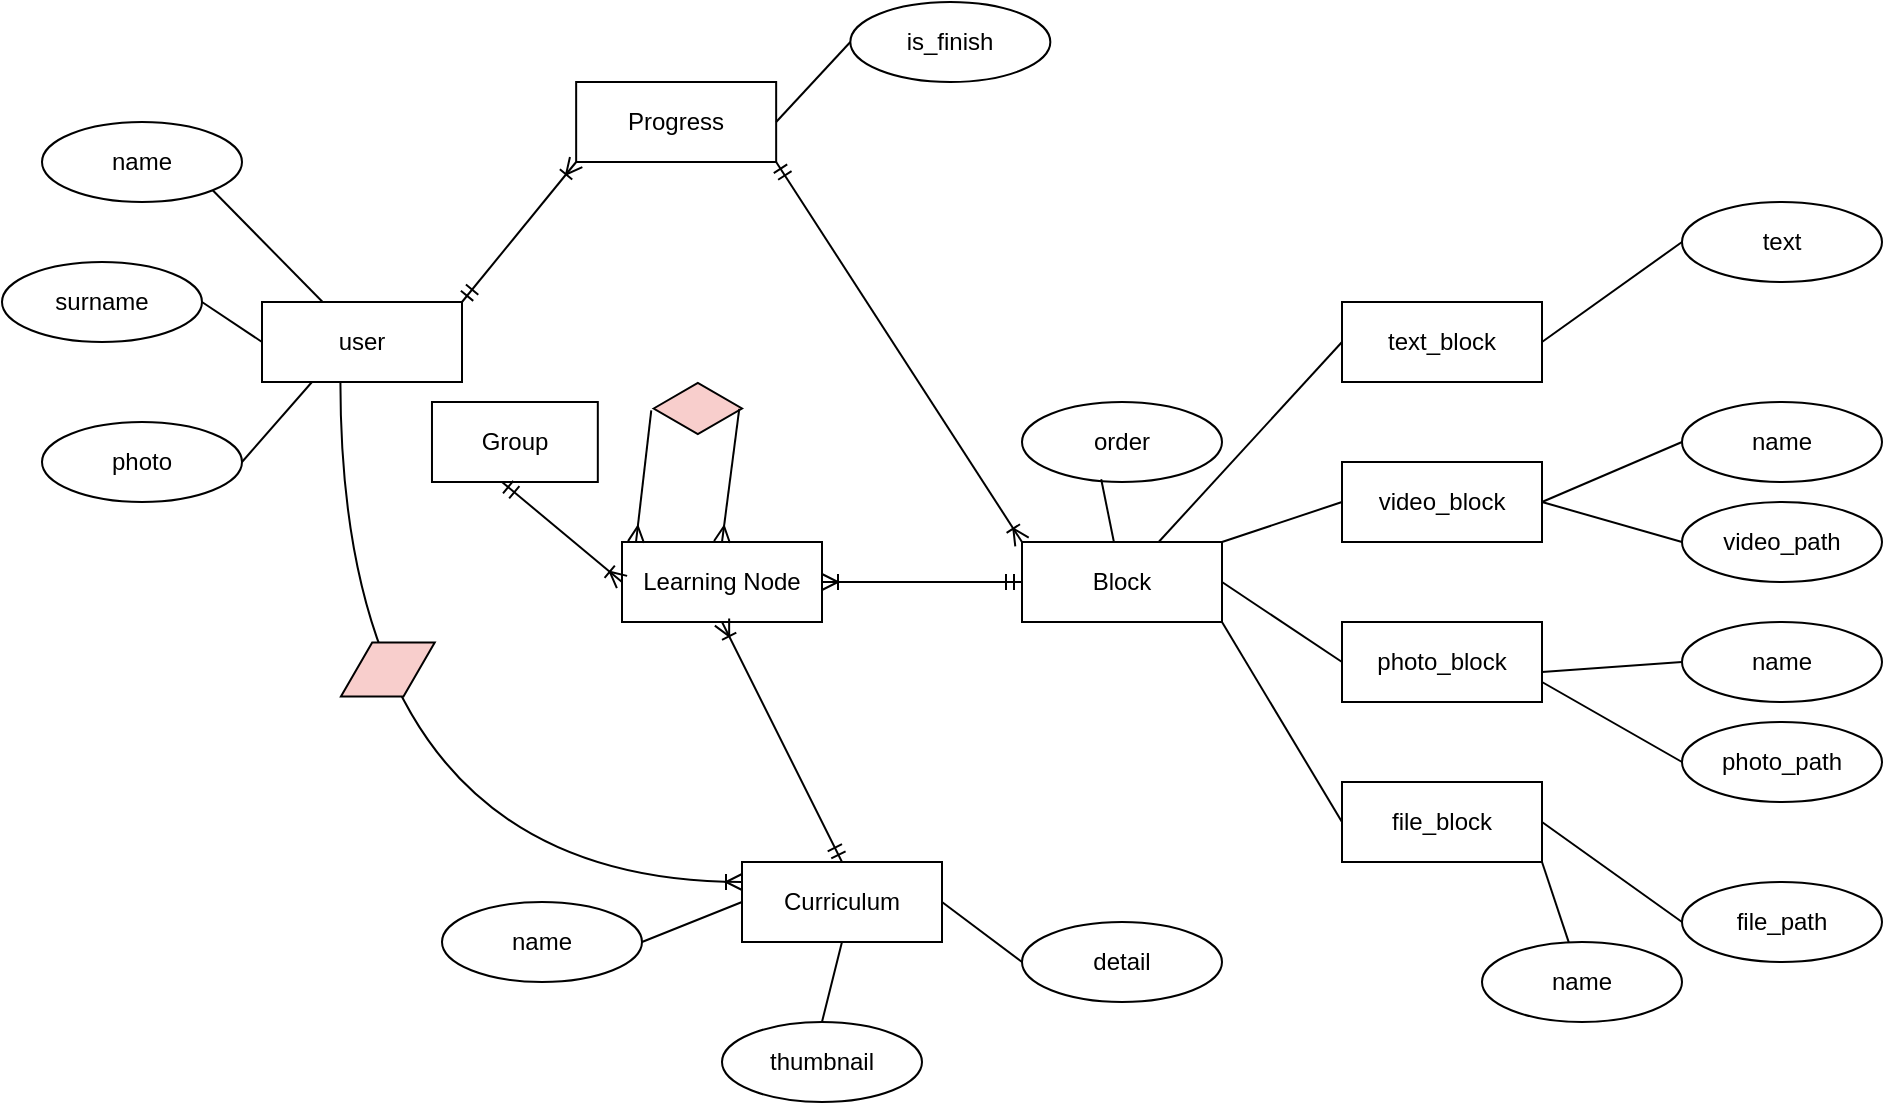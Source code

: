 <mxfile version="15.2.5" type="github">
  <diagram name="Page-1" id="e56a1550-8fbb-45ad-956c-1786394a9013">
    <mxGraphModel dx="646" dy="569" grid="1" gridSize="10" guides="1" tooltips="1" connect="1" arrows="1" fold="1" page="1" pageScale="1" pageWidth="1100" pageHeight="850" background="none" math="0" shadow="0">
      <root>
        <mxCell id="0" />
        <mxCell id="1" parent="0" />
        <mxCell id="tEyL39xnVop5X8BuvbSK-2" value="Block" style="whiteSpace=wrap;html=1;align=center;" parent="1" vertex="1">
          <mxGeometry x="550" y="380" width="100" height="40" as="geometry" />
        </mxCell>
        <mxCell id="tEyL39xnVop5X8BuvbSK-3" value="Learning Node" style="whiteSpace=wrap;html=1;align=center;" parent="1" vertex="1">
          <mxGeometry x="350" y="380" width="100" height="40" as="geometry" />
        </mxCell>
        <mxCell id="tEyL39xnVop5X8BuvbSK-4" value="user" style="whiteSpace=wrap;html=1;align=center;" parent="1" vertex="1">
          <mxGeometry x="170" y="260" width="100" height="40" as="geometry" />
        </mxCell>
        <mxCell id="tEyL39xnVop5X8BuvbSK-5" value="Progress" style="whiteSpace=wrap;html=1;align=center;" parent="1" vertex="1">
          <mxGeometry x="327.08" y="150" width="100" height="40" as="geometry" />
        </mxCell>
        <mxCell id="tEyL39xnVop5X8BuvbSK-7" value="Curriculum" style="whiteSpace=wrap;html=1;align=center;" parent="1" vertex="1">
          <mxGeometry x="410" y="540" width="100" height="40" as="geometry" />
        </mxCell>
        <mxCell id="tEyL39xnVop5X8BuvbSK-8" value="text_block" style="whiteSpace=wrap;html=1;align=center;" parent="1" vertex="1">
          <mxGeometry x="710" y="260" width="100" height="40" as="geometry" />
        </mxCell>
        <mxCell id="tEyL39xnVop5X8BuvbSK-9" value="video_block" style="whiteSpace=wrap;html=1;align=center;" parent="1" vertex="1">
          <mxGeometry x="710" y="340" width="100" height="40" as="geometry" />
        </mxCell>
        <mxCell id="tEyL39xnVop5X8BuvbSK-10" value="photo_block" style="whiteSpace=wrap;html=1;align=center;" parent="1" vertex="1">
          <mxGeometry x="710" y="420" width="100" height="40" as="geometry" />
        </mxCell>
        <mxCell id="tEyL39xnVop5X8BuvbSK-11" value="file_block" style="whiteSpace=wrap;html=1;align=center;" parent="1" vertex="1">
          <mxGeometry x="710" y="500" width="100" height="40" as="geometry" />
        </mxCell>
        <mxCell id="tEyL39xnVop5X8BuvbSK-15" value="text" style="ellipse;whiteSpace=wrap;html=1;align=center;" parent="1" vertex="1">
          <mxGeometry x="880" y="210" width="100" height="40" as="geometry" />
        </mxCell>
        <mxCell id="tEyL39xnVop5X8BuvbSK-16" value="name" style="ellipse;whiteSpace=wrap;html=1;align=center;" parent="1" vertex="1">
          <mxGeometry x="880" y="310" width="100" height="40" as="geometry" />
        </mxCell>
        <mxCell id="tEyL39xnVop5X8BuvbSK-17" value="video_path" style="ellipse;whiteSpace=wrap;html=1;align=center;" parent="1" vertex="1">
          <mxGeometry x="880" y="360" width="100" height="40" as="geometry" />
        </mxCell>
        <mxCell id="tEyL39xnVop5X8BuvbSK-18" value="name" style="ellipse;whiteSpace=wrap;html=1;align=center;" parent="1" vertex="1">
          <mxGeometry x="880" y="420" width="100" height="40" as="geometry" />
        </mxCell>
        <mxCell id="tEyL39xnVop5X8BuvbSK-19" value="photo_path" style="ellipse;whiteSpace=wrap;html=1;align=center;" parent="1" vertex="1">
          <mxGeometry x="880" y="470" width="100" height="40" as="geometry" />
        </mxCell>
        <mxCell id="tEyL39xnVop5X8BuvbSK-20" value="file_path" style="ellipse;whiteSpace=wrap;html=1;align=center;" parent="1" vertex="1">
          <mxGeometry x="880" y="550" width="100" height="40" as="geometry" />
        </mxCell>
        <mxCell id="tEyL39xnVop5X8BuvbSK-21" value="name" style="ellipse;whiteSpace=wrap;html=1;align=center;" parent="1" vertex="1">
          <mxGeometry x="260" y="560" width="100" height="40" as="geometry" />
        </mxCell>
        <mxCell id="tEyL39xnVop5X8BuvbSK-22" value="thumbnail" style="ellipse;whiteSpace=wrap;html=1;align=center;" parent="1" vertex="1">
          <mxGeometry x="400" y="620" width="100" height="40" as="geometry" />
        </mxCell>
        <mxCell id="tEyL39xnVop5X8BuvbSK-23" value="detail" style="ellipse;whiteSpace=wrap;html=1;align=center;" parent="1" vertex="1">
          <mxGeometry x="550" y="570" width="100" height="40" as="geometry" />
        </mxCell>
        <mxCell id="tEyL39xnVop5X8BuvbSK-26" value="order" style="ellipse;whiteSpace=wrap;html=1;align=center;" parent="1" vertex="1">
          <mxGeometry x="550" y="310" width="100" height="40" as="geometry" />
        </mxCell>
        <mxCell id="tEyL39xnVop5X8BuvbSK-28" value="is_finish" style="ellipse;whiteSpace=wrap;html=1;align=center;" parent="1" vertex="1">
          <mxGeometry x="464.17" y="110" width="100" height="40" as="geometry" />
        </mxCell>
        <mxCell id="tEyL39xnVop5X8BuvbSK-34" value="" style="endArrow=none;html=1;rounded=0;entryX=0;entryY=0.5;entryDx=0;entryDy=0;exitX=1;exitY=0.5;exitDx=0;exitDy=0;" parent="1" source="tEyL39xnVop5X8BuvbSK-5" target="tEyL39xnVop5X8BuvbSK-28" edge="1">
          <mxGeometry relative="1" as="geometry">
            <mxPoint x="430" y="190" as="sourcePoint" />
            <mxPoint x="430" y="170" as="targetPoint" />
          </mxGeometry>
        </mxCell>
        <mxCell id="tEyL39xnVop5X8BuvbSK-35" value="" style="endArrow=none;html=1;rounded=0;exitX=0.396;exitY=0.965;exitDx=0;exitDy=0;exitPerimeter=0;" parent="1" source="tEyL39xnVop5X8BuvbSK-26" target="tEyL39xnVop5X8BuvbSK-2" edge="1">
          <mxGeometry relative="1" as="geometry">
            <mxPoint x="480" y="400" as="sourcePoint" />
            <mxPoint x="640" y="400" as="targetPoint" />
          </mxGeometry>
        </mxCell>
        <mxCell id="tEyL39xnVop5X8BuvbSK-36" value="" style="endArrow=none;html=1;rounded=0;entryX=0;entryY=0.5;entryDx=0;entryDy=0;" parent="1" source="tEyL39xnVop5X8BuvbSK-2" target="tEyL39xnVop5X8BuvbSK-8" edge="1">
          <mxGeometry relative="1" as="geometry">
            <mxPoint x="480" y="400" as="sourcePoint" />
            <mxPoint x="640" y="400" as="targetPoint" />
          </mxGeometry>
        </mxCell>
        <mxCell id="tEyL39xnVop5X8BuvbSK-37" value="" style="endArrow=none;html=1;rounded=0;entryX=0;entryY=0.5;entryDx=0;entryDy=0;exitX=1;exitY=0;exitDx=0;exitDy=0;" parent="1" source="tEyL39xnVop5X8BuvbSK-2" target="tEyL39xnVop5X8BuvbSK-9" edge="1">
          <mxGeometry relative="1" as="geometry">
            <mxPoint x="628.333" y="390" as="sourcePoint" />
            <mxPoint x="720" y="290" as="targetPoint" />
          </mxGeometry>
        </mxCell>
        <mxCell id="tEyL39xnVop5X8BuvbSK-38" value="" style="endArrow=none;html=1;rounded=0;entryX=0;entryY=0.5;entryDx=0;entryDy=0;exitX=1;exitY=0.5;exitDx=0;exitDy=0;" parent="1" source="tEyL39xnVop5X8BuvbSK-2" target="tEyL39xnVop5X8BuvbSK-10" edge="1">
          <mxGeometry relative="1" as="geometry">
            <mxPoint x="660" y="390" as="sourcePoint" />
            <mxPoint x="720" y="370" as="targetPoint" />
          </mxGeometry>
        </mxCell>
        <mxCell id="tEyL39xnVop5X8BuvbSK-39" value="" style="endArrow=none;html=1;rounded=0;entryX=0;entryY=0.5;entryDx=0;entryDy=0;exitX=1;exitY=1;exitDx=0;exitDy=0;" parent="1" source="tEyL39xnVop5X8BuvbSK-2" target="tEyL39xnVop5X8BuvbSK-11" edge="1">
          <mxGeometry relative="1" as="geometry">
            <mxPoint x="670" y="400" as="sourcePoint" />
            <mxPoint x="730" y="380" as="targetPoint" />
          </mxGeometry>
        </mxCell>
        <mxCell id="tEyL39xnVop5X8BuvbSK-40" value="" style="endArrow=none;html=1;rounded=0;entryX=0;entryY=0.5;entryDx=0;entryDy=0;exitX=1;exitY=0.5;exitDx=0;exitDy=0;" parent="1" source="tEyL39xnVop5X8BuvbSK-8" target="tEyL39xnVop5X8BuvbSK-15" edge="1">
          <mxGeometry relative="1" as="geometry">
            <mxPoint x="628.333" y="390" as="sourcePoint" />
            <mxPoint x="720" y="290" as="targetPoint" />
          </mxGeometry>
        </mxCell>
        <mxCell id="tEyL39xnVop5X8BuvbSK-41" value="" style="endArrow=none;html=1;rounded=0;entryX=0;entryY=0.5;entryDx=0;entryDy=0;exitX=1;exitY=0.5;exitDx=0;exitDy=0;" parent="1" source="tEyL39xnVop5X8BuvbSK-9" target="tEyL39xnVop5X8BuvbSK-16" edge="1">
          <mxGeometry relative="1" as="geometry">
            <mxPoint x="660" y="390" as="sourcePoint" />
            <mxPoint x="720" y="370" as="targetPoint" />
          </mxGeometry>
        </mxCell>
        <mxCell id="tEyL39xnVop5X8BuvbSK-42" value="" style="endArrow=none;html=1;rounded=0;entryX=0;entryY=0.5;entryDx=0;entryDy=0;exitX=1;exitY=0.5;exitDx=0;exitDy=0;" parent="1" source="tEyL39xnVop5X8BuvbSK-9" target="tEyL39xnVop5X8BuvbSK-17" edge="1">
          <mxGeometry relative="1" as="geometry">
            <mxPoint x="820" y="370" as="sourcePoint" />
            <mxPoint x="890" y="340" as="targetPoint" />
          </mxGeometry>
        </mxCell>
        <mxCell id="tEyL39xnVop5X8BuvbSK-44" value="" style="endArrow=none;html=1;rounded=0;entryX=0;entryY=0.5;entryDx=0;entryDy=0;exitX=1;exitY=0.5;exitDx=0;exitDy=0;" parent="1" target="tEyL39xnVop5X8BuvbSK-18" edge="1">
          <mxGeometry relative="1" as="geometry">
            <mxPoint x="810" y="445" as="sourcePoint" />
            <mxPoint x="880" y="415" as="targetPoint" />
          </mxGeometry>
        </mxCell>
        <mxCell id="tEyL39xnVop5X8BuvbSK-45" value="" style="endArrow=none;html=1;rounded=0;entryX=0;entryY=0.5;entryDx=0;entryDy=0;exitX=1;exitY=0.75;exitDx=0;exitDy=0;" parent="1" source="tEyL39xnVop5X8BuvbSK-10" target="tEyL39xnVop5X8BuvbSK-19" edge="1">
          <mxGeometry relative="1" as="geometry">
            <mxPoint x="820" y="455" as="sourcePoint" />
            <mxPoint x="890" y="450" as="targetPoint" />
          </mxGeometry>
        </mxCell>
        <mxCell id="tEyL39xnVop5X8BuvbSK-46" value="" style="endArrow=none;html=1;rounded=0;entryX=0;entryY=0.5;entryDx=0;entryDy=0;exitX=1;exitY=0.5;exitDx=0;exitDy=0;" parent="1" source="tEyL39xnVop5X8BuvbSK-11" target="tEyL39xnVop5X8BuvbSK-20" edge="1">
          <mxGeometry relative="1" as="geometry">
            <mxPoint x="830" y="465" as="sourcePoint" />
            <mxPoint x="900" y="460" as="targetPoint" />
          </mxGeometry>
        </mxCell>
        <mxCell id="tEyL39xnVop5X8BuvbSK-47" value="" style="endArrow=none;html=1;rounded=0;entryX=1;entryY=0.5;entryDx=0;entryDy=0;exitX=0;exitY=0.5;exitDx=0;exitDy=0;" parent="1" source="tEyL39xnVop5X8BuvbSK-7" target="tEyL39xnVop5X8BuvbSK-21" edge="1">
          <mxGeometry relative="1" as="geometry">
            <mxPoint x="480" y="400" as="sourcePoint" />
            <mxPoint x="640" y="400" as="targetPoint" />
          </mxGeometry>
        </mxCell>
        <mxCell id="tEyL39xnVop5X8BuvbSK-48" value="" style="endArrow=none;html=1;rounded=0;entryX=0.5;entryY=0;entryDx=0;entryDy=0;exitX=0.5;exitY=1;exitDx=0;exitDy=0;" parent="1" source="tEyL39xnVop5X8BuvbSK-7" target="tEyL39xnVop5X8BuvbSK-22" edge="1">
          <mxGeometry relative="1" as="geometry">
            <mxPoint x="420" y="570" as="sourcePoint" />
            <mxPoint x="370" y="590" as="targetPoint" />
          </mxGeometry>
        </mxCell>
        <mxCell id="tEyL39xnVop5X8BuvbSK-49" value="" style="endArrow=none;html=1;rounded=0;entryX=0;entryY=0.5;entryDx=0;entryDy=0;exitX=1;exitY=0.5;exitDx=0;exitDy=0;" parent="1" source="tEyL39xnVop5X8BuvbSK-7" target="tEyL39xnVop5X8BuvbSK-23" edge="1">
          <mxGeometry relative="1" as="geometry">
            <mxPoint x="430" y="580" as="sourcePoint" />
            <mxPoint x="380" y="600" as="targetPoint" />
          </mxGeometry>
        </mxCell>
        <mxCell id="tEyL39xnVop5X8BuvbSK-60" value="" style="edgeStyle=entityRelationEdgeStyle;fontSize=12;html=1;endArrow=ERoneToMany;startArrow=ERmandOne;entryX=1;entryY=0.5;entryDx=0;entryDy=0;exitX=0;exitY=0.5;exitDx=0;exitDy=0;" parent="1" source="tEyL39xnVop5X8BuvbSK-2" target="tEyL39xnVop5X8BuvbSK-3" edge="1">
          <mxGeometry width="100" height="100" relative="1" as="geometry">
            <mxPoint x="420" y="500" as="sourcePoint" />
            <mxPoint x="520" y="400" as="targetPoint" />
          </mxGeometry>
        </mxCell>
        <mxCell id="tEyL39xnVop5X8BuvbSK-62" value="" style="fontSize=12;html=1;endArrow=ERoneToMany;startArrow=ERmandOne;exitX=1;exitY=1;exitDx=0;exitDy=0;entryX=0;entryY=0;entryDx=0;entryDy=0;" parent="1" source="tEyL39xnVop5X8BuvbSK-5" target="tEyL39xnVop5X8BuvbSK-2" edge="1">
          <mxGeometry width="100" height="100" relative="1" as="geometry">
            <mxPoint x="500" y="430" as="sourcePoint" />
            <mxPoint x="550" y="400" as="targetPoint" />
          </mxGeometry>
        </mxCell>
        <mxCell id="tEyL39xnVop5X8BuvbSK-63" value="" style="fontSize=12;html=1;endArrow=ERoneToMany;startArrow=ERmandOne;entryX=0;entryY=1;entryDx=0;entryDy=0;exitX=1;exitY=0;exitDx=0;exitDy=0;" parent="1" source="tEyL39xnVop5X8BuvbSK-4" target="tEyL39xnVop5X8BuvbSK-5" edge="1">
          <mxGeometry width="100" height="100" relative="1" as="geometry">
            <mxPoint x="210" y="260" as="sourcePoint" />
            <mxPoint x="310" y="160" as="targetPoint" />
          </mxGeometry>
        </mxCell>
        <mxCell id="tEyL39xnVop5X8BuvbSK-73" value="" style="html=1;whiteSpace=wrap;aspect=fixed;shape=isoRectangle;fillColor=#F8CECC;" parent="1" vertex="1">
          <mxGeometry x="365.83" y="300" width="44.17" height="26.5" as="geometry" />
        </mxCell>
        <mxCell id="tEyL39xnVop5X8BuvbSK-77" value="name" style="ellipse;whiteSpace=wrap;html=1;align=center;" parent="1" vertex="1">
          <mxGeometry x="780" y="580" width="100" height="40" as="geometry" />
        </mxCell>
        <mxCell id="tEyL39xnVop5X8BuvbSK-78" value="" style="endArrow=none;html=1;rounded=0;exitX=1;exitY=1;exitDx=0;exitDy=0;" parent="1" source="tEyL39xnVop5X8BuvbSK-11" target="tEyL39xnVop5X8BuvbSK-77" edge="1">
          <mxGeometry relative="1" as="geometry">
            <mxPoint x="820" y="530" as="sourcePoint" />
            <mxPoint x="890" y="580" as="targetPoint" />
          </mxGeometry>
        </mxCell>
        <mxCell id="tEyL39xnVop5X8BuvbSK-89" value="" style="fontSize=12;html=1;endArrow=ERmany;exitX=-0.027;exitY=0.536;exitDx=0;exitDy=0;exitPerimeter=0;" parent="1" source="tEyL39xnVop5X8BuvbSK-73" edge="1">
          <mxGeometry width="100" height="100" relative="1" as="geometry">
            <mxPoint x="500" y="430" as="sourcePoint" />
            <mxPoint x="357" y="380" as="targetPoint" />
          </mxGeometry>
        </mxCell>
        <mxCell id="tEyL39xnVop5X8BuvbSK-90" value="" style="fontSize=12;html=1;endArrow=ERmany;exitX=0.969;exitY=0.506;exitDx=0;exitDy=0;exitPerimeter=0;entryX=0.5;entryY=0;entryDx=0;entryDy=0;" parent="1" source="tEyL39xnVop5X8BuvbSK-73" target="tEyL39xnVop5X8BuvbSK-3" edge="1">
          <mxGeometry width="100" height="100" relative="1" as="geometry">
            <mxPoint x="500" y="430" as="sourcePoint" />
            <mxPoint x="600" y="330" as="targetPoint" />
          </mxGeometry>
        </mxCell>
        <mxCell id="tEyL39xnVop5X8BuvbSK-95" value="" style="edgeStyle=orthogonalEdgeStyle;fontSize=12;html=1;endArrow=ERoneToMany;exitX=0.392;exitY=0.995;exitDx=0;exitDy=0;exitPerimeter=0;entryX=0;entryY=0.25;entryDx=0;entryDy=0;curved=1;" parent="1" source="tEyL39xnVop5X8BuvbSK-4" target="tEyL39xnVop5X8BuvbSK-7" edge="1">
          <mxGeometry width="100" height="100" relative="1" as="geometry">
            <mxPoint x="500" y="430" as="sourcePoint" />
            <mxPoint x="600" y="330" as="targetPoint" />
          </mxGeometry>
        </mxCell>
        <mxCell id="gnElAheWnZ4yW1X-ItkL-10" value="Group" style="whiteSpace=wrap;html=1;align=center;" parent="1" vertex="1">
          <mxGeometry x="254.99" y="310" width="82.92" height="40" as="geometry" />
        </mxCell>
        <mxCell id="gnElAheWnZ4yW1X-ItkL-11" style="edgeStyle=none;rounded=0;orthogonalLoop=1;jettySize=auto;html=1;exitX=0;exitY=0;exitDx=0;exitDy=0;" parent="1" source="gnElAheWnZ4yW1X-ItkL-10" target="gnElAheWnZ4yW1X-ItkL-10" edge="1">
          <mxGeometry relative="1" as="geometry" />
        </mxCell>
        <mxCell id="7uk77qox3Gj1A3M-343--1" value="name" style="ellipse;whiteSpace=wrap;html=1;align=center;" vertex="1" parent="1">
          <mxGeometry x="60" y="170" width="100" height="40" as="geometry" />
        </mxCell>
        <mxCell id="7uk77qox3Gj1A3M-343--2" value="surname" style="ellipse;whiteSpace=wrap;html=1;align=center;" vertex="1" parent="1">
          <mxGeometry x="40" y="240" width="100" height="40" as="geometry" />
        </mxCell>
        <mxCell id="7uk77qox3Gj1A3M-343--3" value="photo" style="ellipse;whiteSpace=wrap;html=1;align=center;" vertex="1" parent="1">
          <mxGeometry x="60" y="320" width="100" height="40" as="geometry" />
        </mxCell>
        <mxCell id="7uk77qox3Gj1A3M-343--5" value="" style="endArrow=none;html=1;exitX=1;exitY=1;exitDx=0;exitDy=0;" edge="1" parent="1" source="7uk77qox3Gj1A3M-343--1" target="tEyL39xnVop5X8BuvbSK-4">
          <mxGeometry width="50" height="50" relative="1" as="geometry">
            <mxPoint x="190" y="410" as="sourcePoint" />
            <mxPoint x="240" y="360" as="targetPoint" />
          </mxGeometry>
        </mxCell>
        <mxCell id="7uk77qox3Gj1A3M-343--6" value="" style="endArrow=none;html=1;exitX=1;exitY=0.5;exitDx=0;exitDy=0;entryX=0;entryY=0.5;entryDx=0;entryDy=0;" edge="1" parent="1" source="7uk77qox3Gj1A3M-343--2" target="tEyL39xnVop5X8BuvbSK-4">
          <mxGeometry width="50" height="50" relative="1" as="geometry">
            <mxPoint x="190" y="410" as="sourcePoint" />
            <mxPoint x="240" y="360" as="targetPoint" />
          </mxGeometry>
        </mxCell>
        <mxCell id="7uk77qox3Gj1A3M-343--9" value="" style="endArrow=none;html=1;exitX=1;exitY=0.5;exitDx=0;exitDy=0;entryX=0.25;entryY=1;entryDx=0;entryDy=0;" edge="1" parent="1" source="7uk77qox3Gj1A3M-343--3" target="tEyL39xnVop5X8BuvbSK-4">
          <mxGeometry width="50" height="50" relative="1" as="geometry">
            <mxPoint x="190" y="410" as="sourcePoint" />
            <mxPoint x="240" y="360" as="targetPoint" />
          </mxGeometry>
        </mxCell>
        <mxCell id="tEyL39xnVop5X8BuvbSK-69" value="" style="html=1;whiteSpace=wrap;aspect=fixed;shape=isoRectangle;rotation=-210;fillColor=#F8CECC;" parent="1" vertex="1">
          <mxGeometry x="205.83" y="427.5" width="54.17" height="32.5" as="geometry" />
        </mxCell>
        <mxCell id="7uk77qox3Gj1A3M-343--14" value="" style="fontSize=12;html=1;endArrow=ERoneToMany;startArrow=ERmandOne;entryX=0;entryY=0.5;entryDx=0;entryDy=0;" edge="1" parent="1" target="tEyL39xnVop5X8BuvbSK-3">
          <mxGeometry width="100" height="100" relative="1" as="geometry">
            <mxPoint x="290" y="350" as="sourcePoint" />
            <mxPoint x="390" y="250" as="targetPoint" />
          </mxGeometry>
        </mxCell>
        <mxCell id="7uk77qox3Gj1A3M-343--15" value="" style="fontSize=12;html=1;endArrow=ERoneToMany;startArrow=ERmandOne;entryX=0.5;entryY=1;entryDx=0;entryDy=0;exitX=0.5;exitY=0;exitDx=0;exitDy=0;" edge="1" parent="1" source="tEyL39xnVop5X8BuvbSK-7" target="tEyL39xnVop5X8BuvbSK-3">
          <mxGeometry width="100" height="100" relative="1" as="geometry">
            <mxPoint x="470" y="538" as="sourcePoint" />
            <mxPoint x="360" y="410" as="targetPoint" />
          </mxGeometry>
        </mxCell>
      </root>
    </mxGraphModel>
  </diagram>
</mxfile>
